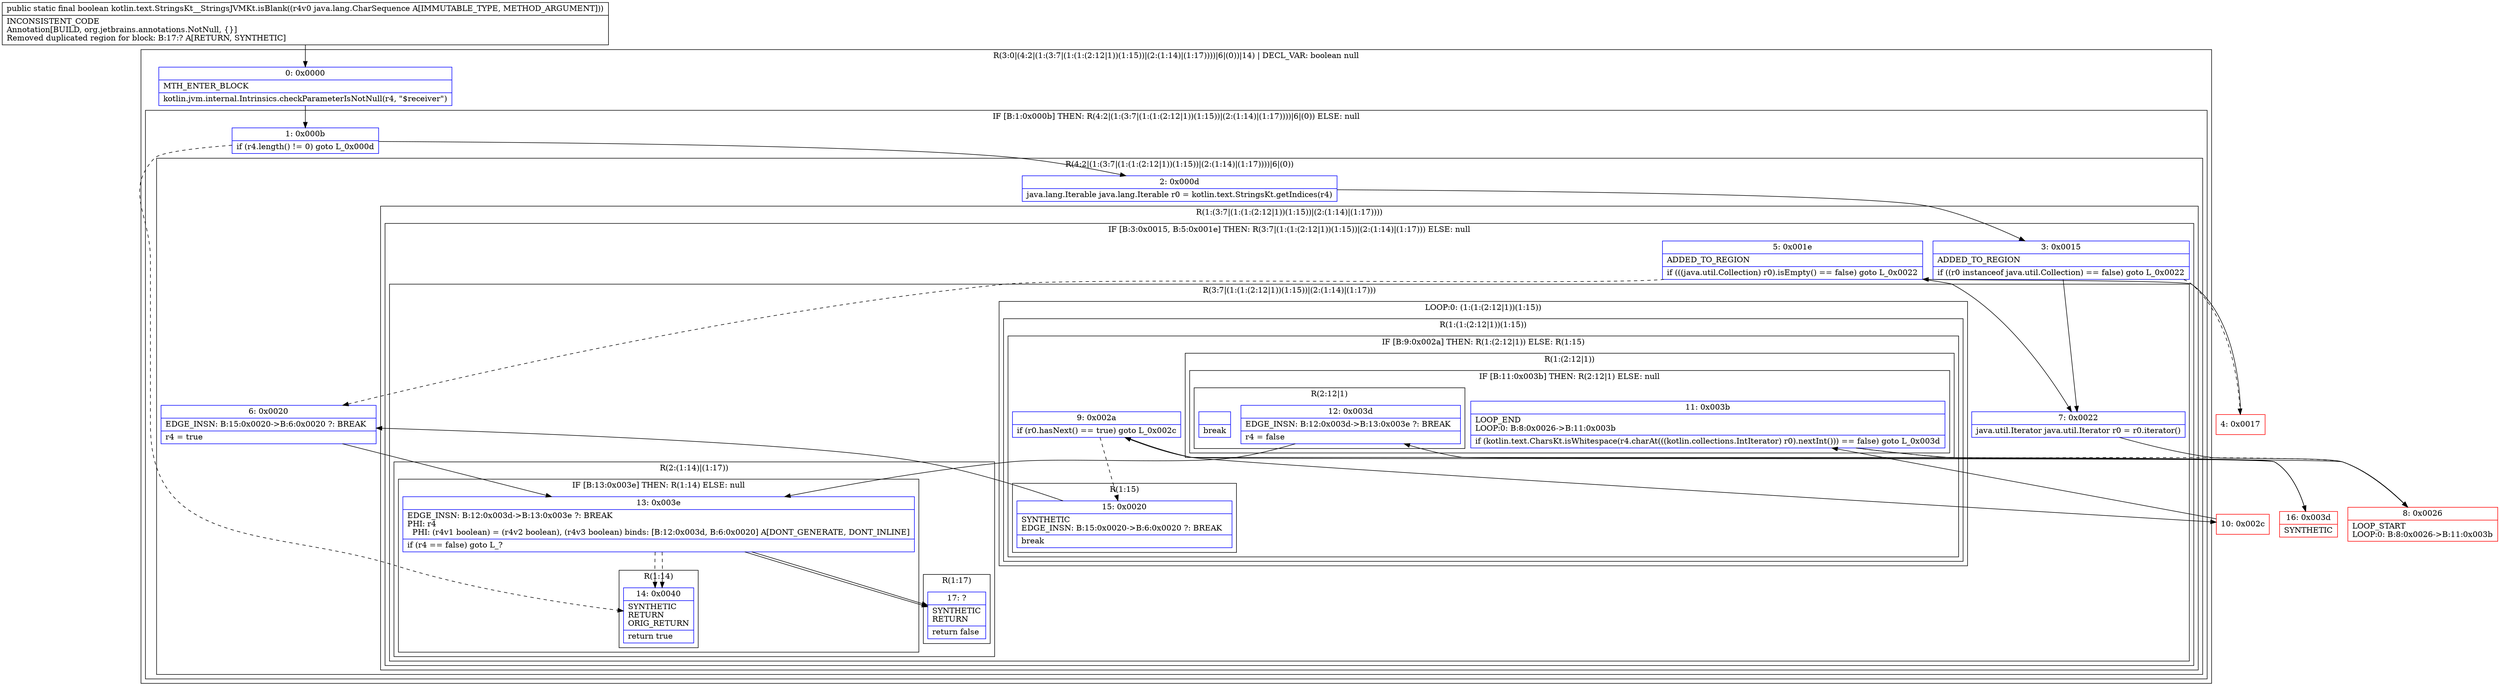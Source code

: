 digraph "CFG forkotlin.text.StringsKt__StringsJVMKt.isBlank(Ljava\/lang\/CharSequence;)Z" {
subgraph cluster_Region_1845632985 {
label = "R(3:0|(4:2|(1:(3:7|(1:(1:(2:12|1))(1:15))|(2:(1:14)|(1:17))))|6|(0))|14) | DECL_VAR: boolean null\l";
node [shape=record,color=blue];
Node_0 [shape=record,label="{0\:\ 0x0000|MTH_ENTER_BLOCK\l|kotlin.jvm.internal.Intrinsics.checkParameterIsNotNull(r4, \"$receiver\")\l}"];
subgraph cluster_IfRegion_1023765075 {
label = "IF [B:1:0x000b] THEN: R(4:2|(1:(3:7|(1:(1:(2:12|1))(1:15))|(2:(1:14)|(1:17))))|6|(0)) ELSE: null";
node [shape=record,color=blue];
Node_1 [shape=record,label="{1\:\ 0x000b|if (r4.length() != 0) goto L_0x000d\l}"];
subgraph cluster_Region_1130786947 {
label = "R(4:2|(1:(3:7|(1:(1:(2:12|1))(1:15))|(2:(1:14)|(1:17))))|6|(0))";
node [shape=record,color=blue];
Node_2 [shape=record,label="{2\:\ 0x000d|java.lang.Iterable java.lang.Iterable r0 = kotlin.text.StringsKt.getIndices(r4)\l}"];
subgraph cluster_Region_212738158 {
label = "R(1:(3:7|(1:(1:(2:12|1))(1:15))|(2:(1:14)|(1:17))))";
node [shape=record,color=blue];
subgraph cluster_IfRegion_488010202 {
label = "IF [B:3:0x0015, B:5:0x001e] THEN: R(3:7|(1:(1:(2:12|1))(1:15))|(2:(1:14)|(1:17))) ELSE: null";
node [shape=record,color=blue];
Node_3 [shape=record,label="{3\:\ 0x0015|ADDED_TO_REGION\l|if ((r0 instanceof java.util.Collection) == false) goto L_0x0022\l}"];
Node_5 [shape=record,label="{5\:\ 0x001e|ADDED_TO_REGION\l|if (((java.util.Collection) r0).isEmpty() == false) goto L_0x0022\l}"];
subgraph cluster_Region_608834845 {
label = "R(3:7|(1:(1:(2:12|1))(1:15))|(2:(1:14)|(1:17)))";
node [shape=record,color=blue];
Node_7 [shape=record,label="{7\:\ 0x0022|java.util.Iterator java.util.Iterator r0 = r0.iterator()\l}"];
subgraph cluster_LoopRegion_1796124004 {
label = "LOOP:0: (1:(1:(2:12|1))(1:15))";
node [shape=record,color=blue];
subgraph cluster_Region_353147659 {
label = "R(1:(1:(2:12|1))(1:15))";
node [shape=record,color=blue];
subgraph cluster_IfRegion_287277398 {
label = "IF [B:9:0x002a] THEN: R(1:(2:12|1)) ELSE: R(1:15)";
node [shape=record,color=blue];
Node_9 [shape=record,label="{9\:\ 0x002a|if (r0.hasNext() == true) goto L_0x002c\l}"];
subgraph cluster_Region_55393291 {
label = "R(1:(2:12|1))";
node [shape=record,color=blue];
subgraph cluster_IfRegion_1068087822 {
label = "IF [B:11:0x003b] THEN: R(2:12|1) ELSE: null";
node [shape=record,color=blue];
Node_11 [shape=record,label="{11\:\ 0x003b|LOOP_END\lLOOP:0: B:8:0x0026\-\>B:11:0x003b\l|if (kotlin.text.CharsKt.isWhitespace(r4.charAt(((kotlin.collections.IntIterator) r0).nextInt())) == false) goto L_0x003d\l}"];
subgraph cluster_Region_1636632460 {
label = "R(2:12|1)";
node [shape=record,color=blue];
Node_12 [shape=record,label="{12\:\ 0x003d|EDGE_INSN: B:12:0x003d\-\>B:13:0x003e ?: BREAK  \l|r4 = false\l}"];
Node_InsnContainer_2124267868 [shape=record,label="{|break\l}"];
}
}
}
subgraph cluster_Region_1617307238 {
label = "R(1:15)";
node [shape=record,color=blue];
Node_15 [shape=record,label="{15\:\ 0x0020|SYNTHETIC\lEDGE_INSN: B:15:0x0020\-\>B:6:0x0020 ?: BREAK  \l|break\l}"];
}
}
}
}
subgraph cluster_Region_298003874 {
label = "R(2:(1:14)|(1:17))";
node [shape=record,color=blue];
subgraph cluster_IfRegion_2063922933 {
label = "IF [B:13:0x003e] THEN: R(1:14) ELSE: null";
node [shape=record,color=blue];
Node_13 [shape=record,label="{13\:\ 0x003e|EDGE_INSN: B:12:0x003d\-\>B:13:0x003e ?: BREAK  \lPHI: r4 \l  PHI: (r4v1 boolean) = (r4v2 boolean), (r4v3 boolean) binds: [B:12:0x003d, B:6:0x0020] A[DONT_GENERATE, DONT_INLINE]\l|if (r4 == false) goto L_?\l}"];
subgraph cluster_Region_1795383272 {
label = "R(1:14)";
node [shape=record,color=blue];
Node_14 [shape=record,label="{14\:\ 0x0040|SYNTHETIC\lRETURN\lORIG_RETURN\l|return true\l}"];
}
}
subgraph cluster_Region_981930488 {
label = "R(1:17)";
node [shape=record,color=blue];
Node_17 [shape=record,label="{17\:\ ?|SYNTHETIC\lRETURN\l|return false\l}"];
}
}
}
}
}
Node_6 [shape=record,label="{6\:\ 0x0020|EDGE_INSN: B:15:0x0020\-\>B:6:0x0020 ?: BREAK  \l|r4 = true\l}"];
subgraph cluster_IfRegion_849450295 {
label = "IF [B:13:0x003e] THEN: R(0) ELSE: null";
node [shape=record,color=blue];
Node_13 [shape=record,label="{13\:\ 0x003e|EDGE_INSN: B:12:0x003d\-\>B:13:0x003e ?: BREAK  \lPHI: r4 \l  PHI: (r4v1 boolean) = (r4v2 boolean), (r4v3 boolean) binds: [B:12:0x003d, B:6:0x0020] A[DONT_GENERATE, DONT_INLINE]\l|if (r4 == false) goto L_?\l}"];
subgraph cluster_Region_1859026632 {
label = "R(0)";
node [shape=record,color=blue];
}
}
}
}
Node_14 [shape=record,label="{14\:\ 0x0040|SYNTHETIC\lRETURN\lORIG_RETURN\l|return true\l}"];
}
Node_4 [shape=record,color=red,label="{4\:\ 0x0017}"];
Node_8 [shape=record,color=red,label="{8\:\ 0x0026|LOOP_START\lLOOP:0: B:8:0x0026\-\>B:11:0x003b\l}"];
Node_10 [shape=record,color=red,label="{10\:\ 0x002c}"];
Node_16 [shape=record,color=red,label="{16\:\ 0x003d|SYNTHETIC\l}"];
MethodNode[shape=record,label="{public static final boolean kotlin.text.StringsKt__StringsJVMKt.isBlank((r4v0 java.lang.CharSequence A[IMMUTABLE_TYPE, METHOD_ARGUMENT]))  | INCONSISTENT_CODE\lAnnotation[BUILD, org.jetbrains.annotations.NotNull, \{\}]\lRemoved duplicated region for block: B:17:? A[RETURN, SYNTHETIC]\l}"];
MethodNode -> Node_0;
Node_0 -> Node_1;
Node_1 -> Node_2;
Node_1 -> Node_14[style=dashed];
Node_2 -> Node_3;
Node_3 -> Node_4[style=dashed];
Node_3 -> Node_7;
Node_5 -> Node_6[style=dashed];
Node_5 -> Node_7;
Node_7 -> Node_8;
Node_9 -> Node_10;
Node_9 -> Node_15[style=dashed];
Node_11 -> Node_8[style=dashed];
Node_11 -> Node_16;
Node_12 -> Node_13;
Node_15 -> Node_6;
Node_13 -> Node_14[style=dashed];
Node_13 -> Node_17;
Node_6 -> Node_13;
Node_13 -> Node_14[style=dashed];
Node_13 -> Node_17;
Node_4 -> Node_5;
Node_8 -> Node_9;
Node_10 -> Node_11;
Node_16 -> Node_12;
}

